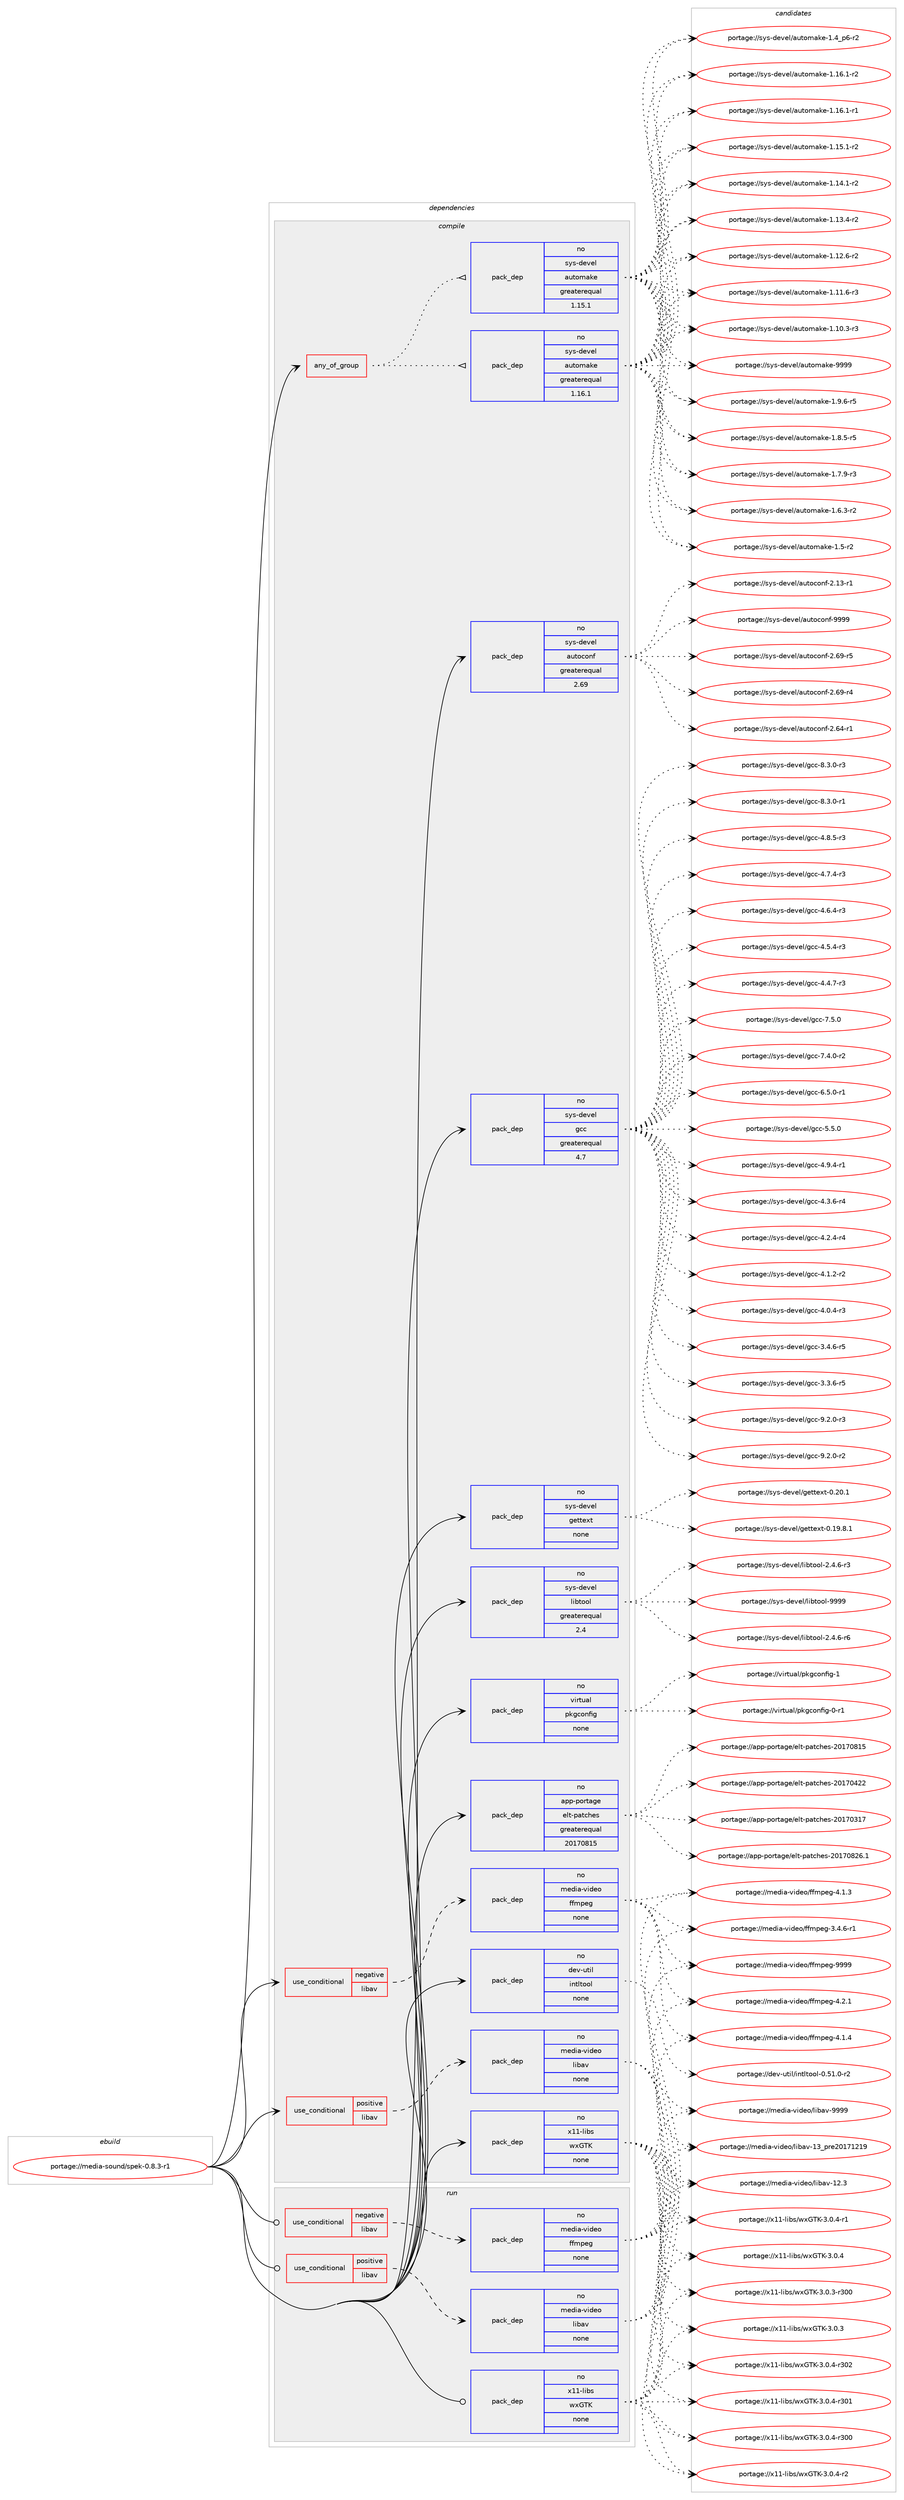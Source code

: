 digraph prolog {

# *************
# Graph options
# *************

newrank=true;
concentrate=true;
compound=true;
graph [rankdir=LR,fontname=Helvetica,fontsize=10,ranksep=1.5];#, ranksep=2.5, nodesep=0.2];
edge  [arrowhead=vee];
node  [fontname=Helvetica,fontsize=10];

# **********
# The ebuild
# **********

subgraph cluster_leftcol {
color=gray;
label=<<i>ebuild</i>>;
id [label="portage://media-sound/spek-0.8.3-r1", color=red, width=4, href="../media-sound/spek-0.8.3-r1.svg"];
}

# ****************
# The dependencies
# ****************

subgraph cluster_midcol {
color=gray;
label=<<i>dependencies</i>>;
subgraph cluster_compile {
fillcolor="#eeeeee";
style=filled;
label=<<i>compile</i>>;
subgraph any2731 {
dependency185279 [label=<<TABLE BORDER="0" CELLBORDER="1" CELLSPACING="0" CELLPADDING="4"><TR><TD CELLPADDING="10">any_of_group</TD></TR></TABLE>>, shape=none, color=red];subgraph pack140659 {
dependency185280 [label=<<TABLE BORDER="0" CELLBORDER="1" CELLSPACING="0" CELLPADDING="4" WIDTH="220"><TR><TD ROWSPAN="6" CELLPADDING="30">pack_dep</TD></TR><TR><TD WIDTH="110">no</TD></TR><TR><TD>sys-devel</TD></TR><TR><TD>automake</TD></TR><TR><TD>greaterequal</TD></TR><TR><TD>1.16.1</TD></TR></TABLE>>, shape=none, color=blue];
}
dependency185279:e -> dependency185280:w [weight=20,style="dotted",arrowhead="oinv"];
subgraph pack140660 {
dependency185281 [label=<<TABLE BORDER="0" CELLBORDER="1" CELLSPACING="0" CELLPADDING="4" WIDTH="220"><TR><TD ROWSPAN="6" CELLPADDING="30">pack_dep</TD></TR><TR><TD WIDTH="110">no</TD></TR><TR><TD>sys-devel</TD></TR><TR><TD>automake</TD></TR><TR><TD>greaterequal</TD></TR><TR><TD>1.15.1</TD></TR></TABLE>>, shape=none, color=blue];
}
dependency185279:e -> dependency185281:w [weight=20,style="dotted",arrowhead="oinv"];
}
id:e -> dependency185279:w [weight=20,style="solid",arrowhead="vee"];
subgraph cond41739 {
dependency185282 [label=<<TABLE BORDER="0" CELLBORDER="1" CELLSPACING="0" CELLPADDING="4"><TR><TD ROWSPAN="3" CELLPADDING="10">use_conditional</TD></TR><TR><TD>negative</TD></TR><TR><TD>libav</TD></TR></TABLE>>, shape=none, color=red];
subgraph pack140661 {
dependency185283 [label=<<TABLE BORDER="0" CELLBORDER="1" CELLSPACING="0" CELLPADDING="4" WIDTH="220"><TR><TD ROWSPAN="6" CELLPADDING="30">pack_dep</TD></TR><TR><TD WIDTH="110">no</TD></TR><TR><TD>media-video</TD></TR><TR><TD>ffmpeg</TD></TR><TR><TD>none</TD></TR><TR><TD></TD></TR></TABLE>>, shape=none, color=blue];
}
dependency185282:e -> dependency185283:w [weight=20,style="dashed",arrowhead="vee"];
}
id:e -> dependency185282:w [weight=20,style="solid",arrowhead="vee"];
subgraph cond41740 {
dependency185284 [label=<<TABLE BORDER="0" CELLBORDER="1" CELLSPACING="0" CELLPADDING="4"><TR><TD ROWSPAN="3" CELLPADDING="10">use_conditional</TD></TR><TR><TD>positive</TD></TR><TR><TD>libav</TD></TR></TABLE>>, shape=none, color=red];
subgraph pack140662 {
dependency185285 [label=<<TABLE BORDER="0" CELLBORDER="1" CELLSPACING="0" CELLPADDING="4" WIDTH="220"><TR><TD ROWSPAN="6" CELLPADDING="30">pack_dep</TD></TR><TR><TD WIDTH="110">no</TD></TR><TR><TD>media-video</TD></TR><TR><TD>libav</TD></TR><TR><TD>none</TD></TR><TR><TD></TD></TR></TABLE>>, shape=none, color=blue];
}
dependency185284:e -> dependency185285:w [weight=20,style="dashed",arrowhead="vee"];
}
id:e -> dependency185284:w [weight=20,style="solid",arrowhead="vee"];
subgraph pack140663 {
dependency185286 [label=<<TABLE BORDER="0" CELLBORDER="1" CELLSPACING="0" CELLPADDING="4" WIDTH="220"><TR><TD ROWSPAN="6" CELLPADDING="30">pack_dep</TD></TR><TR><TD WIDTH="110">no</TD></TR><TR><TD>app-portage</TD></TR><TR><TD>elt-patches</TD></TR><TR><TD>greaterequal</TD></TR><TR><TD>20170815</TD></TR></TABLE>>, shape=none, color=blue];
}
id:e -> dependency185286:w [weight=20,style="solid",arrowhead="vee"];
subgraph pack140664 {
dependency185287 [label=<<TABLE BORDER="0" CELLBORDER="1" CELLSPACING="0" CELLPADDING="4" WIDTH="220"><TR><TD ROWSPAN="6" CELLPADDING="30">pack_dep</TD></TR><TR><TD WIDTH="110">no</TD></TR><TR><TD>dev-util</TD></TR><TR><TD>intltool</TD></TR><TR><TD>none</TD></TR><TR><TD></TD></TR></TABLE>>, shape=none, color=blue];
}
id:e -> dependency185287:w [weight=20,style="solid",arrowhead="vee"];
subgraph pack140665 {
dependency185288 [label=<<TABLE BORDER="0" CELLBORDER="1" CELLSPACING="0" CELLPADDING="4" WIDTH="220"><TR><TD ROWSPAN="6" CELLPADDING="30">pack_dep</TD></TR><TR><TD WIDTH="110">no</TD></TR><TR><TD>sys-devel</TD></TR><TR><TD>autoconf</TD></TR><TR><TD>greaterequal</TD></TR><TR><TD>2.69</TD></TR></TABLE>>, shape=none, color=blue];
}
id:e -> dependency185288:w [weight=20,style="solid",arrowhead="vee"];
subgraph pack140666 {
dependency185289 [label=<<TABLE BORDER="0" CELLBORDER="1" CELLSPACING="0" CELLPADDING="4" WIDTH="220"><TR><TD ROWSPAN="6" CELLPADDING="30">pack_dep</TD></TR><TR><TD WIDTH="110">no</TD></TR><TR><TD>sys-devel</TD></TR><TR><TD>gcc</TD></TR><TR><TD>greaterequal</TD></TR><TR><TD>4.7</TD></TR></TABLE>>, shape=none, color=blue];
}
id:e -> dependency185289:w [weight=20,style="solid",arrowhead="vee"];
subgraph pack140667 {
dependency185290 [label=<<TABLE BORDER="0" CELLBORDER="1" CELLSPACING="0" CELLPADDING="4" WIDTH="220"><TR><TD ROWSPAN="6" CELLPADDING="30">pack_dep</TD></TR><TR><TD WIDTH="110">no</TD></TR><TR><TD>sys-devel</TD></TR><TR><TD>gettext</TD></TR><TR><TD>none</TD></TR><TR><TD></TD></TR></TABLE>>, shape=none, color=blue];
}
id:e -> dependency185290:w [weight=20,style="solid",arrowhead="vee"];
subgraph pack140668 {
dependency185291 [label=<<TABLE BORDER="0" CELLBORDER="1" CELLSPACING="0" CELLPADDING="4" WIDTH="220"><TR><TD ROWSPAN="6" CELLPADDING="30">pack_dep</TD></TR><TR><TD WIDTH="110">no</TD></TR><TR><TD>sys-devel</TD></TR><TR><TD>libtool</TD></TR><TR><TD>greaterequal</TD></TR><TR><TD>2.4</TD></TR></TABLE>>, shape=none, color=blue];
}
id:e -> dependency185291:w [weight=20,style="solid",arrowhead="vee"];
subgraph pack140669 {
dependency185292 [label=<<TABLE BORDER="0" CELLBORDER="1" CELLSPACING="0" CELLPADDING="4" WIDTH="220"><TR><TD ROWSPAN="6" CELLPADDING="30">pack_dep</TD></TR><TR><TD WIDTH="110">no</TD></TR><TR><TD>virtual</TD></TR><TR><TD>pkgconfig</TD></TR><TR><TD>none</TD></TR><TR><TD></TD></TR></TABLE>>, shape=none, color=blue];
}
id:e -> dependency185292:w [weight=20,style="solid",arrowhead="vee"];
subgraph pack140670 {
dependency185293 [label=<<TABLE BORDER="0" CELLBORDER="1" CELLSPACING="0" CELLPADDING="4" WIDTH="220"><TR><TD ROWSPAN="6" CELLPADDING="30">pack_dep</TD></TR><TR><TD WIDTH="110">no</TD></TR><TR><TD>x11-libs</TD></TR><TR><TD>wxGTK</TD></TR><TR><TD>none</TD></TR><TR><TD></TD></TR></TABLE>>, shape=none, color=blue];
}
id:e -> dependency185293:w [weight=20,style="solid",arrowhead="vee"];
}
subgraph cluster_compileandrun {
fillcolor="#eeeeee";
style=filled;
label=<<i>compile and run</i>>;
}
subgraph cluster_run {
fillcolor="#eeeeee";
style=filled;
label=<<i>run</i>>;
subgraph cond41741 {
dependency185294 [label=<<TABLE BORDER="0" CELLBORDER="1" CELLSPACING="0" CELLPADDING="4"><TR><TD ROWSPAN="3" CELLPADDING="10">use_conditional</TD></TR><TR><TD>negative</TD></TR><TR><TD>libav</TD></TR></TABLE>>, shape=none, color=red];
subgraph pack140671 {
dependency185295 [label=<<TABLE BORDER="0" CELLBORDER="1" CELLSPACING="0" CELLPADDING="4" WIDTH="220"><TR><TD ROWSPAN="6" CELLPADDING="30">pack_dep</TD></TR><TR><TD WIDTH="110">no</TD></TR><TR><TD>media-video</TD></TR><TR><TD>ffmpeg</TD></TR><TR><TD>none</TD></TR><TR><TD></TD></TR></TABLE>>, shape=none, color=blue];
}
dependency185294:e -> dependency185295:w [weight=20,style="dashed",arrowhead="vee"];
}
id:e -> dependency185294:w [weight=20,style="solid",arrowhead="odot"];
subgraph cond41742 {
dependency185296 [label=<<TABLE BORDER="0" CELLBORDER="1" CELLSPACING="0" CELLPADDING="4"><TR><TD ROWSPAN="3" CELLPADDING="10">use_conditional</TD></TR><TR><TD>positive</TD></TR><TR><TD>libav</TD></TR></TABLE>>, shape=none, color=red];
subgraph pack140672 {
dependency185297 [label=<<TABLE BORDER="0" CELLBORDER="1" CELLSPACING="0" CELLPADDING="4" WIDTH="220"><TR><TD ROWSPAN="6" CELLPADDING="30">pack_dep</TD></TR><TR><TD WIDTH="110">no</TD></TR><TR><TD>media-video</TD></TR><TR><TD>libav</TD></TR><TR><TD>none</TD></TR><TR><TD></TD></TR></TABLE>>, shape=none, color=blue];
}
dependency185296:e -> dependency185297:w [weight=20,style="dashed",arrowhead="vee"];
}
id:e -> dependency185296:w [weight=20,style="solid",arrowhead="odot"];
subgraph pack140673 {
dependency185298 [label=<<TABLE BORDER="0" CELLBORDER="1" CELLSPACING="0" CELLPADDING="4" WIDTH="220"><TR><TD ROWSPAN="6" CELLPADDING="30">pack_dep</TD></TR><TR><TD WIDTH="110">no</TD></TR><TR><TD>x11-libs</TD></TR><TR><TD>wxGTK</TD></TR><TR><TD>none</TD></TR><TR><TD></TD></TR></TABLE>>, shape=none, color=blue];
}
id:e -> dependency185298:w [weight=20,style="solid",arrowhead="odot"];
}
}

# **************
# The candidates
# **************

subgraph cluster_choices {
rank=same;
color=gray;
label=<<i>candidates</i>>;

subgraph choice140659 {
color=black;
nodesep=1;
choice115121115451001011181011084797117116111109971071014557575757 [label="portage://sys-devel/automake-9999", color=red, width=4,href="../sys-devel/automake-9999.svg"];
choice115121115451001011181011084797117116111109971071014549465746544511453 [label="portage://sys-devel/automake-1.9.6-r5", color=red, width=4,href="../sys-devel/automake-1.9.6-r5.svg"];
choice115121115451001011181011084797117116111109971071014549465646534511453 [label="portage://sys-devel/automake-1.8.5-r5", color=red, width=4,href="../sys-devel/automake-1.8.5-r5.svg"];
choice115121115451001011181011084797117116111109971071014549465546574511451 [label="portage://sys-devel/automake-1.7.9-r3", color=red, width=4,href="../sys-devel/automake-1.7.9-r3.svg"];
choice115121115451001011181011084797117116111109971071014549465446514511450 [label="portage://sys-devel/automake-1.6.3-r2", color=red, width=4,href="../sys-devel/automake-1.6.3-r2.svg"];
choice11512111545100101118101108479711711611110997107101454946534511450 [label="portage://sys-devel/automake-1.5-r2", color=red, width=4,href="../sys-devel/automake-1.5-r2.svg"];
choice115121115451001011181011084797117116111109971071014549465295112544511450 [label="portage://sys-devel/automake-1.4_p6-r2", color=red, width=4,href="../sys-devel/automake-1.4_p6-r2.svg"];
choice11512111545100101118101108479711711611110997107101454946495446494511450 [label="portage://sys-devel/automake-1.16.1-r2", color=red, width=4,href="../sys-devel/automake-1.16.1-r2.svg"];
choice11512111545100101118101108479711711611110997107101454946495446494511449 [label="portage://sys-devel/automake-1.16.1-r1", color=red, width=4,href="../sys-devel/automake-1.16.1-r1.svg"];
choice11512111545100101118101108479711711611110997107101454946495346494511450 [label="portage://sys-devel/automake-1.15.1-r2", color=red, width=4,href="../sys-devel/automake-1.15.1-r2.svg"];
choice11512111545100101118101108479711711611110997107101454946495246494511450 [label="portage://sys-devel/automake-1.14.1-r2", color=red, width=4,href="../sys-devel/automake-1.14.1-r2.svg"];
choice11512111545100101118101108479711711611110997107101454946495146524511450 [label="portage://sys-devel/automake-1.13.4-r2", color=red, width=4,href="../sys-devel/automake-1.13.4-r2.svg"];
choice11512111545100101118101108479711711611110997107101454946495046544511450 [label="portage://sys-devel/automake-1.12.6-r2", color=red, width=4,href="../sys-devel/automake-1.12.6-r2.svg"];
choice11512111545100101118101108479711711611110997107101454946494946544511451 [label="portage://sys-devel/automake-1.11.6-r3", color=red, width=4,href="../sys-devel/automake-1.11.6-r3.svg"];
choice11512111545100101118101108479711711611110997107101454946494846514511451 [label="portage://sys-devel/automake-1.10.3-r3", color=red, width=4,href="../sys-devel/automake-1.10.3-r3.svg"];
dependency185280:e -> choice115121115451001011181011084797117116111109971071014557575757:w [style=dotted,weight="100"];
dependency185280:e -> choice115121115451001011181011084797117116111109971071014549465746544511453:w [style=dotted,weight="100"];
dependency185280:e -> choice115121115451001011181011084797117116111109971071014549465646534511453:w [style=dotted,weight="100"];
dependency185280:e -> choice115121115451001011181011084797117116111109971071014549465546574511451:w [style=dotted,weight="100"];
dependency185280:e -> choice115121115451001011181011084797117116111109971071014549465446514511450:w [style=dotted,weight="100"];
dependency185280:e -> choice11512111545100101118101108479711711611110997107101454946534511450:w [style=dotted,weight="100"];
dependency185280:e -> choice115121115451001011181011084797117116111109971071014549465295112544511450:w [style=dotted,weight="100"];
dependency185280:e -> choice11512111545100101118101108479711711611110997107101454946495446494511450:w [style=dotted,weight="100"];
dependency185280:e -> choice11512111545100101118101108479711711611110997107101454946495446494511449:w [style=dotted,weight="100"];
dependency185280:e -> choice11512111545100101118101108479711711611110997107101454946495346494511450:w [style=dotted,weight="100"];
dependency185280:e -> choice11512111545100101118101108479711711611110997107101454946495246494511450:w [style=dotted,weight="100"];
dependency185280:e -> choice11512111545100101118101108479711711611110997107101454946495146524511450:w [style=dotted,weight="100"];
dependency185280:e -> choice11512111545100101118101108479711711611110997107101454946495046544511450:w [style=dotted,weight="100"];
dependency185280:e -> choice11512111545100101118101108479711711611110997107101454946494946544511451:w [style=dotted,weight="100"];
dependency185280:e -> choice11512111545100101118101108479711711611110997107101454946494846514511451:w [style=dotted,weight="100"];
}
subgraph choice140660 {
color=black;
nodesep=1;
choice115121115451001011181011084797117116111109971071014557575757 [label="portage://sys-devel/automake-9999", color=red, width=4,href="../sys-devel/automake-9999.svg"];
choice115121115451001011181011084797117116111109971071014549465746544511453 [label="portage://sys-devel/automake-1.9.6-r5", color=red, width=4,href="../sys-devel/automake-1.9.6-r5.svg"];
choice115121115451001011181011084797117116111109971071014549465646534511453 [label="portage://sys-devel/automake-1.8.5-r5", color=red, width=4,href="../sys-devel/automake-1.8.5-r5.svg"];
choice115121115451001011181011084797117116111109971071014549465546574511451 [label="portage://sys-devel/automake-1.7.9-r3", color=red, width=4,href="../sys-devel/automake-1.7.9-r3.svg"];
choice115121115451001011181011084797117116111109971071014549465446514511450 [label="portage://sys-devel/automake-1.6.3-r2", color=red, width=4,href="../sys-devel/automake-1.6.3-r2.svg"];
choice11512111545100101118101108479711711611110997107101454946534511450 [label="portage://sys-devel/automake-1.5-r2", color=red, width=4,href="../sys-devel/automake-1.5-r2.svg"];
choice115121115451001011181011084797117116111109971071014549465295112544511450 [label="portage://sys-devel/automake-1.4_p6-r2", color=red, width=4,href="../sys-devel/automake-1.4_p6-r2.svg"];
choice11512111545100101118101108479711711611110997107101454946495446494511450 [label="portage://sys-devel/automake-1.16.1-r2", color=red, width=4,href="../sys-devel/automake-1.16.1-r2.svg"];
choice11512111545100101118101108479711711611110997107101454946495446494511449 [label="portage://sys-devel/automake-1.16.1-r1", color=red, width=4,href="../sys-devel/automake-1.16.1-r1.svg"];
choice11512111545100101118101108479711711611110997107101454946495346494511450 [label="portage://sys-devel/automake-1.15.1-r2", color=red, width=4,href="../sys-devel/automake-1.15.1-r2.svg"];
choice11512111545100101118101108479711711611110997107101454946495246494511450 [label="portage://sys-devel/automake-1.14.1-r2", color=red, width=4,href="../sys-devel/automake-1.14.1-r2.svg"];
choice11512111545100101118101108479711711611110997107101454946495146524511450 [label="portage://sys-devel/automake-1.13.4-r2", color=red, width=4,href="../sys-devel/automake-1.13.4-r2.svg"];
choice11512111545100101118101108479711711611110997107101454946495046544511450 [label="portage://sys-devel/automake-1.12.6-r2", color=red, width=4,href="../sys-devel/automake-1.12.6-r2.svg"];
choice11512111545100101118101108479711711611110997107101454946494946544511451 [label="portage://sys-devel/automake-1.11.6-r3", color=red, width=4,href="../sys-devel/automake-1.11.6-r3.svg"];
choice11512111545100101118101108479711711611110997107101454946494846514511451 [label="portage://sys-devel/automake-1.10.3-r3", color=red, width=4,href="../sys-devel/automake-1.10.3-r3.svg"];
dependency185281:e -> choice115121115451001011181011084797117116111109971071014557575757:w [style=dotted,weight="100"];
dependency185281:e -> choice115121115451001011181011084797117116111109971071014549465746544511453:w [style=dotted,weight="100"];
dependency185281:e -> choice115121115451001011181011084797117116111109971071014549465646534511453:w [style=dotted,weight="100"];
dependency185281:e -> choice115121115451001011181011084797117116111109971071014549465546574511451:w [style=dotted,weight="100"];
dependency185281:e -> choice115121115451001011181011084797117116111109971071014549465446514511450:w [style=dotted,weight="100"];
dependency185281:e -> choice11512111545100101118101108479711711611110997107101454946534511450:w [style=dotted,weight="100"];
dependency185281:e -> choice115121115451001011181011084797117116111109971071014549465295112544511450:w [style=dotted,weight="100"];
dependency185281:e -> choice11512111545100101118101108479711711611110997107101454946495446494511450:w [style=dotted,weight="100"];
dependency185281:e -> choice11512111545100101118101108479711711611110997107101454946495446494511449:w [style=dotted,weight="100"];
dependency185281:e -> choice11512111545100101118101108479711711611110997107101454946495346494511450:w [style=dotted,weight="100"];
dependency185281:e -> choice11512111545100101118101108479711711611110997107101454946495246494511450:w [style=dotted,weight="100"];
dependency185281:e -> choice11512111545100101118101108479711711611110997107101454946495146524511450:w [style=dotted,weight="100"];
dependency185281:e -> choice11512111545100101118101108479711711611110997107101454946495046544511450:w [style=dotted,weight="100"];
dependency185281:e -> choice11512111545100101118101108479711711611110997107101454946494946544511451:w [style=dotted,weight="100"];
dependency185281:e -> choice11512111545100101118101108479711711611110997107101454946494846514511451:w [style=dotted,weight="100"];
}
subgraph choice140661 {
color=black;
nodesep=1;
choice1091011001059745118105100101111471021021091121011034557575757 [label="portage://media-video/ffmpeg-9999", color=red, width=4,href="../media-video/ffmpeg-9999.svg"];
choice109101100105974511810510010111147102102109112101103455246504649 [label="portage://media-video/ffmpeg-4.2.1", color=red, width=4,href="../media-video/ffmpeg-4.2.1.svg"];
choice109101100105974511810510010111147102102109112101103455246494652 [label="portage://media-video/ffmpeg-4.1.4", color=red, width=4,href="../media-video/ffmpeg-4.1.4.svg"];
choice109101100105974511810510010111147102102109112101103455246494651 [label="portage://media-video/ffmpeg-4.1.3", color=red, width=4,href="../media-video/ffmpeg-4.1.3.svg"];
choice1091011001059745118105100101111471021021091121011034551465246544511449 [label="portage://media-video/ffmpeg-3.4.6-r1", color=red, width=4,href="../media-video/ffmpeg-3.4.6-r1.svg"];
dependency185283:e -> choice1091011001059745118105100101111471021021091121011034557575757:w [style=dotted,weight="100"];
dependency185283:e -> choice109101100105974511810510010111147102102109112101103455246504649:w [style=dotted,weight="100"];
dependency185283:e -> choice109101100105974511810510010111147102102109112101103455246494652:w [style=dotted,weight="100"];
dependency185283:e -> choice109101100105974511810510010111147102102109112101103455246494651:w [style=dotted,weight="100"];
dependency185283:e -> choice1091011001059745118105100101111471021021091121011034551465246544511449:w [style=dotted,weight="100"];
}
subgraph choice140662 {
color=black;
nodesep=1;
choice10910110010597451181051001011114710810598971184557575757 [label="portage://media-video/libav-9999", color=red, width=4,href="../media-video/libav-9999.svg"];
choice1091011001059745118105100101111471081059897118454951951121141015048495549504957 [label="portage://media-video/libav-13_pre20171219", color=red, width=4,href="../media-video/libav-13_pre20171219.svg"];
choice10910110010597451181051001011114710810598971184549504651 [label="portage://media-video/libav-12.3", color=red, width=4,href="../media-video/libav-12.3.svg"];
dependency185285:e -> choice10910110010597451181051001011114710810598971184557575757:w [style=dotted,weight="100"];
dependency185285:e -> choice1091011001059745118105100101111471081059897118454951951121141015048495549504957:w [style=dotted,weight="100"];
dependency185285:e -> choice10910110010597451181051001011114710810598971184549504651:w [style=dotted,weight="100"];
}
subgraph choice140663 {
color=black;
nodesep=1;
choice971121124511211111411697103101471011081164511297116991041011154550484955485650544649 [label="portage://app-portage/elt-patches-20170826.1", color=red, width=4,href="../app-portage/elt-patches-20170826.1.svg"];
choice97112112451121111141169710310147101108116451129711699104101115455048495548564953 [label="portage://app-portage/elt-patches-20170815", color=red, width=4,href="../app-portage/elt-patches-20170815.svg"];
choice97112112451121111141169710310147101108116451129711699104101115455048495548525050 [label="portage://app-portage/elt-patches-20170422", color=red, width=4,href="../app-portage/elt-patches-20170422.svg"];
choice97112112451121111141169710310147101108116451129711699104101115455048495548514955 [label="portage://app-portage/elt-patches-20170317", color=red, width=4,href="../app-portage/elt-patches-20170317.svg"];
dependency185286:e -> choice971121124511211111411697103101471011081164511297116991041011154550484955485650544649:w [style=dotted,weight="100"];
dependency185286:e -> choice97112112451121111141169710310147101108116451129711699104101115455048495548564953:w [style=dotted,weight="100"];
dependency185286:e -> choice97112112451121111141169710310147101108116451129711699104101115455048495548525050:w [style=dotted,weight="100"];
dependency185286:e -> choice97112112451121111141169710310147101108116451129711699104101115455048495548514955:w [style=dotted,weight="100"];
}
subgraph choice140664 {
color=black;
nodesep=1;
choice1001011184511711610510847105110116108116111111108454846534946484511450 [label="portage://dev-util/intltool-0.51.0-r2", color=red, width=4,href="../dev-util/intltool-0.51.0-r2.svg"];
dependency185287:e -> choice1001011184511711610510847105110116108116111111108454846534946484511450:w [style=dotted,weight="100"];
}
subgraph choice140665 {
color=black;
nodesep=1;
choice115121115451001011181011084797117116111991111101024557575757 [label="portage://sys-devel/autoconf-9999", color=red, width=4,href="../sys-devel/autoconf-9999.svg"];
choice1151211154510010111810110847971171161119911111010245504654574511453 [label="portage://sys-devel/autoconf-2.69-r5", color=red, width=4,href="../sys-devel/autoconf-2.69-r5.svg"];
choice1151211154510010111810110847971171161119911111010245504654574511452 [label="portage://sys-devel/autoconf-2.69-r4", color=red, width=4,href="../sys-devel/autoconf-2.69-r4.svg"];
choice1151211154510010111810110847971171161119911111010245504654524511449 [label="portage://sys-devel/autoconf-2.64-r1", color=red, width=4,href="../sys-devel/autoconf-2.64-r1.svg"];
choice1151211154510010111810110847971171161119911111010245504649514511449 [label="portage://sys-devel/autoconf-2.13-r1", color=red, width=4,href="../sys-devel/autoconf-2.13-r1.svg"];
dependency185288:e -> choice115121115451001011181011084797117116111991111101024557575757:w [style=dotted,weight="100"];
dependency185288:e -> choice1151211154510010111810110847971171161119911111010245504654574511453:w [style=dotted,weight="100"];
dependency185288:e -> choice1151211154510010111810110847971171161119911111010245504654574511452:w [style=dotted,weight="100"];
dependency185288:e -> choice1151211154510010111810110847971171161119911111010245504654524511449:w [style=dotted,weight="100"];
dependency185288:e -> choice1151211154510010111810110847971171161119911111010245504649514511449:w [style=dotted,weight="100"];
}
subgraph choice140666 {
color=black;
nodesep=1;
choice115121115451001011181011084710399994557465046484511451 [label="portage://sys-devel/gcc-9.2.0-r3", color=red, width=4,href="../sys-devel/gcc-9.2.0-r3.svg"];
choice115121115451001011181011084710399994557465046484511450 [label="portage://sys-devel/gcc-9.2.0-r2", color=red, width=4,href="../sys-devel/gcc-9.2.0-r2.svg"];
choice115121115451001011181011084710399994556465146484511451 [label="portage://sys-devel/gcc-8.3.0-r3", color=red, width=4,href="../sys-devel/gcc-8.3.0-r3.svg"];
choice115121115451001011181011084710399994556465146484511449 [label="portage://sys-devel/gcc-8.3.0-r1", color=red, width=4,href="../sys-devel/gcc-8.3.0-r1.svg"];
choice11512111545100101118101108471039999455546534648 [label="portage://sys-devel/gcc-7.5.0", color=red, width=4,href="../sys-devel/gcc-7.5.0.svg"];
choice115121115451001011181011084710399994555465246484511450 [label="portage://sys-devel/gcc-7.4.0-r2", color=red, width=4,href="../sys-devel/gcc-7.4.0-r2.svg"];
choice115121115451001011181011084710399994554465346484511449 [label="portage://sys-devel/gcc-6.5.0-r1", color=red, width=4,href="../sys-devel/gcc-6.5.0-r1.svg"];
choice11512111545100101118101108471039999455346534648 [label="portage://sys-devel/gcc-5.5.0", color=red, width=4,href="../sys-devel/gcc-5.5.0.svg"];
choice115121115451001011181011084710399994552465746524511449 [label="portage://sys-devel/gcc-4.9.4-r1", color=red, width=4,href="../sys-devel/gcc-4.9.4-r1.svg"];
choice115121115451001011181011084710399994552465646534511451 [label="portage://sys-devel/gcc-4.8.5-r3", color=red, width=4,href="../sys-devel/gcc-4.8.5-r3.svg"];
choice115121115451001011181011084710399994552465546524511451 [label="portage://sys-devel/gcc-4.7.4-r3", color=red, width=4,href="../sys-devel/gcc-4.7.4-r3.svg"];
choice115121115451001011181011084710399994552465446524511451 [label="portage://sys-devel/gcc-4.6.4-r3", color=red, width=4,href="../sys-devel/gcc-4.6.4-r3.svg"];
choice115121115451001011181011084710399994552465346524511451 [label="portage://sys-devel/gcc-4.5.4-r3", color=red, width=4,href="../sys-devel/gcc-4.5.4-r3.svg"];
choice115121115451001011181011084710399994552465246554511451 [label="portage://sys-devel/gcc-4.4.7-r3", color=red, width=4,href="../sys-devel/gcc-4.4.7-r3.svg"];
choice115121115451001011181011084710399994552465146544511452 [label="portage://sys-devel/gcc-4.3.6-r4", color=red, width=4,href="../sys-devel/gcc-4.3.6-r4.svg"];
choice115121115451001011181011084710399994552465046524511452 [label="portage://sys-devel/gcc-4.2.4-r4", color=red, width=4,href="../sys-devel/gcc-4.2.4-r4.svg"];
choice115121115451001011181011084710399994552464946504511450 [label="portage://sys-devel/gcc-4.1.2-r2", color=red, width=4,href="../sys-devel/gcc-4.1.2-r2.svg"];
choice115121115451001011181011084710399994552464846524511451 [label="portage://sys-devel/gcc-4.0.4-r3", color=red, width=4,href="../sys-devel/gcc-4.0.4-r3.svg"];
choice115121115451001011181011084710399994551465246544511453 [label="portage://sys-devel/gcc-3.4.6-r5", color=red, width=4,href="../sys-devel/gcc-3.4.6-r5.svg"];
choice115121115451001011181011084710399994551465146544511453 [label="portage://sys-devel/gcc-3.3.6-r5", color=red, width=4,href="../sys-devel/gcc-3.3.6-r5.svg"];
dependency185289:e -> choice115121115451001011181011084710399994557465046484511451:w [style=dotted,weight="100"];
dependency185289:e -> choice115121115451001011181011084710399994557465046484511450:w [style=dotted,weight="100"];
dependency185289:e -> choice115121115451001011181011084710399994556465146484511451:w [style=dotted,weight="100"];
dependency185289:e -> choice115121115451001011181011084710399994556465146484511449:w [style=dotted,weight="100"];
dependency185289:e -> choice11512111545100101118101108471039999455546534648:w [style=dotted,weight="100"];
dependency185289:e -> choice115121115451001011181011084710399994555465246484511450:w [style=dotted,weight="100"];
dependency185289:e -> choice115121115451001011181011084710399994554465346484511449:w [style=dotted,weight="100"];
dependency185289:e -> choice11512111545100101118101108471039999455346534648:w [style=dotted,weight="100"];
dependency185289:e -> choice115121115451001011181011084710399994552465746524511449:w [style=dotted,weight="100"];
dependency185289:e -> choice115121115451001011181011084710399994552465646534511451:w [style=dotted,weight="100"];
dependency185289:e -> choice115121115451001011181011084710399994552465546524511451:w [style=dotted,weight="100"];
dependency185289:e -> choice115121115451001011181011084710399994552465446524511451:w [style=dotted,weight="100"];
dependency185289:e -> choice115121115451001011181011084710399994552465346524511451:w [style=dotted,weight="100"];
dependency185289:e -> choice115121115451001011181011084710399994552465246554511451:w [style=dotted,weight="100"];
dependency185289:e -> choice115121115451001011181011084710399994552465146544511452:w [style=dotted,weight="100"];
dependency185289:e -> choice115121115451001011181011084710399994552465046524511452:w [style=dotted,weight="100"];
dependency185289:e -> choice115121115451001011181011084710399994552464946504511450:w [style=dotted,weight="100"];
dependency185289:e -> choice115121115451001011181011084710399994552464846524511451:w [style=dotted,weight="100"];
dependency185289:e -> choice115121115451001011181011084710399994551465246544511453:w [style=dotted,weight="100"];
dependency185289:e -> choice115121115451001011181011084710399994551465146544511453:w [style=dotted,weight="100"];
}
subgraph choice140667 {
color=black;
nodesep=1;
choice115121115451001011181011084710310111611610112011645484650484649 [label="portage://sys-devel/gettext-0.20.1", color=red, width=4,href="../sys-devel/gettext-0.20.1.svg"];
choice1151211154510010111810110847103101116116101120116454846495746564649 [label="portage://sys-devel/gettext-0.19.8.1", color=red, width=4,href="../sys-devel/gettext-0.19.8.1.svg"];
dependency185290:e -> choice115121115451001011181011084710310111611610112011645484650484649:w [style=dotted,weight="100"];
dependency185290:e -> choice1151211154510010111810110847103101116116101120116454846495746564649:w [style=dotted,weight="100"];
}
subgraph choice140668 {
color=black;
nodesep=1;
choice1151211154510010111810110847108105981161111111084557575757 [label="portage://sys-devel/libtool-9999", color=red, width=4,href="../sys-devel/libtool-9999.svg"];
choice1151211154510010111810110847108105981161111111084550465246544511454 [label="portage://sys-devel/libtool-2.4.6-r6", color=red, width=4,href="../sys-devel/libtool-2.4.6-r6.svg"];
choice1151211154510010111810110847108105981161111111084550465246544511451 [label="portage://sys-devel/libtool-2.4.6-r3", color=red, width=4,href="../sys-devel/libtool-2.4.6-r3.svg"];
dependency185291:e -> choice1151211154510010111810110847108105981161111111084557575757:w [style=dotted,weight="100"];
dependency185291:e -> choice1151211154510010111810110847108105981161111111084550465246544511454:w [style=dotted,weight="100"];
dependency185291:e -> choice1151211154510010111810110847108105981161111111084550465246544511451:w [style=dotted,weight="100"];
}
subgraph choice140669 {
color=black;
nodesep=1;
choice1181051141161179710847112107103991111101021051034549 [label="portage://virtual/pkgconfig-1", color=red, width=4,href="../virtual/pkgconfig-1.svg"];
choice11810511411611797108471121071039911111010210510345484511449 [label="portage://virtual/pkgconfig-0-r1", color=red, width=4,href="../virtual/pkgconfig-0-r1.svg"];
dependency185292:e -> choice1181051141161179710847112107103991111101021051034549:w [style=dotted,weight="100"];
dependency185292:e -> choice11810511411611797108471121071039911111010210510345484511449:w [style=dotted,weight="100"];
}
subgraph choice140670 {
color=black;
nodesep=1;
choice120494945108105981154711912071847545514648465245114514850 [label="portage://x11-libs/wxGTK-3.0.4-r302", color=red, width=4,href="../x11-libs/wxGTK-3.0.4-r302.svg"];
choice120494945108105981154711912071847545514648465245114514849 [label="portage://x11-libs/wxGTK-3.0.4-r301", color=red, width=4,href="../x11-libs/wxGTK-3.0.4-r301.svg"];
choice120494945108105981154711912071847545514648465245114514848 [label="portage://x11-libs/wxGTK-3.0.4-r300", color=red, width=4,href="../x11-libs/wxGTK-3.0.4-r300.svg"];
choice12049494510810598115471191207184754551464846524511450 [label="portage://x11-libs/wxGTK-3.0.4-r2", color=red, width=4,href="../x11-libs/wxGTK-3.0.4-r2.svg"];
choice12049494510810598115471191207184754551464846524511449 [label="portage://x11-libs/wxGTK-3.0.4-r1", color=red, width=4,href="../x11-libs/wxGTK-3.0.4-r1.svg"];
choice1204949451081059811547119120718475455146484652 [label="portage://x11-libs/wxGTK-3.0.4", color=red, width=4,href="../x11-libs/wxGTK-3.0.4.svg"];
choice120494945108105981154711912071847545514648465145114514848 [label="portage://x11-libs/wxGTK-3.0.3-r300", color=red, width=4,href="../x11-libs/wxGTK-3.0.3-r300.svg"];
choice1204949451081059811547119120718475455146484651 [label="portage://x11-libs/wxGTK-3.0.3", color=red, width=4,href="../x11-libs/wxGTK-3.0.3.svg"];
dependency185293:e -> choice120494945108105981154711912071847545514648465245114514850:w [style=dotted,weight="100"];
dependency185293:e -> choice120494945108105981154711912071847545514648465245114514849:w [style=dotted,weight="100"];
dependency185293:e -> choice120494945108105981154711912071847545514648465245114514848:w [style=dotted,weight="100"];
dependency185293:e -> choice12049494510810598115471191207184754551464846524511450:w [style=dotted,weight="100"];
dependency185293:e -> choice12049494510810598115471191207184754551464846524511449:w [style=dotted,weight="100"];
dependency185293:e -> choice1204949451081059811547119120718475455146484652:w [style=dotted,weight="100"];
dependency185293:e -> choice120494945108105981154711912071847545514648465145114514848:w [style=dotted,weight="100"];
dependency185293:e -> choice1204949451081059811547119120718475455146484651:w [style=dotted,weight="100"];
}
subgraph choice140671 {
color=black;
nodesep=1;
choice1091011001059745118105100101111471021021091121011034557575757 [label="portage://media-video/ffmpeg-9999", color=red, width=4,href="../media-video/ffmpeg-9999.svg"];
choice109101100105974511810510010111147102102109112101103455246504649 [label="portage://media-video/ffmpeg-4.2.1", color=red, width=4,href="../media-video/ffmpeg-4.2.1.svg"];
choice109101100105974511810510010111147102102109112101103455246494652 [label="portage://media-video/ffmpeg-4.1.4", color=red, width=4,href="../media-video/ffmpeg-4.1.4.svg"];
choice109101100105974511810510010111147102102109112101103455246494651 [label="portage://media-video/ffmpeg-4.1.3", color=red, width=4,href="../media-video/ffmpeg-4.1.3.svg"];
choice1091011001059745118105100101111471021021091121011034551465246544511449 [label="portage://media-video/ffmpeg-3.4.6-r1", color=red, width=4,href="../media-video/ffmpeg-3.4.6-r1.svg"];
dependency185295:e -> choice1091011001059745118105100101111471021021091121011034557575757:w [style=dotted,weight="100"];
dependency185295:e -> choice109101100105974511810510010111147102102109112101103455246504649:w [style=dotted,weight="100"];
dependency185295:e -> choice109101100105974511810510010111147102102109112101103455246494652:w [style=dotted,weight="100"];
dependency185295:e -> choice109101100105974511810510010111147102102109112101103455246494651:w [style=dotted,weight="100"];
dependency185295:e -> choice1091011001059745118105100101111471021021091121011034551465246544511449:w [style=dotted,weight="100"];
}
subgraph choice140672 {
color=black;
nodesep=1;
choice10910110010597451181051001011114710810598971184557575757 [label="portage://media-video/libav-9999", color=red, width=4,href="../media-video/libav-9999.svg"];
choice1091011001059745118105100101111471081059897118454951951121141015048495549504957 [label="portage://media-video/libav-13_pre20171219", color=red, width=4,href="../media-video/libav-13_pre20171219.svg"];
choice10910110010597451181051001011114710810598971184549504651 [label="portage://media-video/libav-12.3", color=red, width=4,href="../media-video/libav-12.3.svg"];
dependency185297:e -> choice10910110010597451181051001011114710810598971184557575757:w [style=dotted,weight="100"];
dependency185297:e -> choice1091011001059745118105100101111471081059897118454951951121141015048495549504957:w [style=dotted,weight="100"];
dependency185297:e -> choice10910110010597451181051001011114710810598971184549504651:w [style=dotted,weight="100"];
}
subgraph choice140673 {
color=black;
nodesep=1;
choice120494945108105981154711912071847545514648465245114514850 [label="portage://x11-libs/wxGTK-3.0.4-r302", color=red, width=4,href="../x11-libs/wxGTK-3.0.4-r302.svg"];
choice120494945108105981154711912071847545514648465245114514849 [label="portage://x11-libs/wxGTK-3.0.4-r301", color=red, width=4,href="../x11-libs/wxGTK-3.0.4-r301.svg"];
choice120494945108105981154711912071847545514648465245114514848 [label="portage://x11-libs/wxGTK-3.0.4-r300", color=red, width=4,href="../x11-libs/wxGTK-3.0.4-r300.svg"];
choice12049494510810598115471191207184754551464846524511450 [label="portage://x11-libs/wxGTK-3.0.4-r2", color=red, width=4,href="../x11-libs/wxGTK-3.0.4-r2.svg"];
choice12049494510810598115471191207184754551464846524511449 [label="portage://x11-libs/wxGTK-3.0.4-r1", color=red, width=4,href="../x11-libs/wxGTK-3.0.4-r1.svg"];
choice1204949451081059811547119120718475455146484652 [label="portage://x11-libs/wxGTK-3.0.4", color=red, width=4,href="../x11-libs/wxGTK-3.0.4.svg"];
choice120494945108105981154711912071847545514648465145114514848 [label="portage://x11-libs/wxGTK-3.0.3-r300", color=red, width=4,href="../x11-libs/wxGTK-3.0.3-r300.svg"];
choice1204949451081059811547119120718475455146484651 [label="portage://x11-libs/wxGTK-3.0.3", color=red, width=4,href="../x11-libs/wxGTK-3.0.3.svg"];
dependency185298:e -> choice120494945108105981154711912071847545514648465245114514850:w [style=dotted,weight="100"];
dependency185298:e -> choice120494945108105981154711912071847545514648465245114514849:w [style=dotted,weight="100"];
dependency185298:e -> choice120494945108105981154711912071847545514648465245114514848:w [style=dotted,weight="100"];
dependency185298:e -> choice12049494510810598115471191207184754551464846524511450:w [style=dotted,weight="100"];
dependency185298:e -> choice12049494510810598115471191207184754551464846524511449:w [style=dotted,weight="100"];
dependency185298:e -> choice1204949451081059811547119120718475455146484652:w [style=dotted,weight="100"];
dependency185298:e -> choice120494945108105981154711912071847545514648465145114514848:w [style=dotted,weight="100"];
dependency185298:e -> choice1204949451081059811547119120718475455146484651:w [style=dotted,weight="100"];
}
}

}
